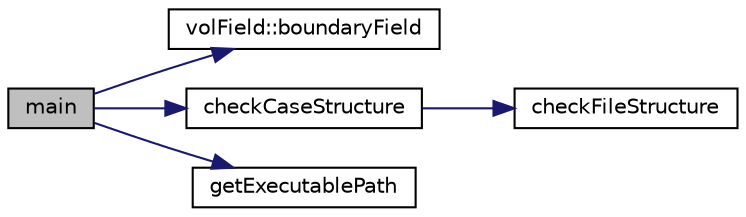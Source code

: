digraph "main"
{
 // LATEX_PDF_SIZE
  bgcolor="transparent";
  edge [fontname="Helvetica",fontsize="10",labelfontname="Helvetica",labelfontsize="10"];
  node [fontname="Helvetica",fontsize="10",shape=record];
  rankdir="LR";
  Node1 [label="main",height=0.2,width=0.4,color="black", fillcolor="grey75", style="filled", fontcolor="black",tooltip=" "];
  Node1 -> Node2 [color="midnightblue",fontsize="10",style="solid",fontname="Helvetica"];
  Node2 [label="volField::boundaryField",height=0.2,width=0.4,color="black",URL="$classvolField.html#af96d0a9ff9140ca20817e60fce7f219f",tooltip=" "];
  Node1 -> Node3 [color="midnightblue",fontsize="10",style="solid",fontname="Helvetica"];
  Node3 [label="checkCaseStructure",height=0.2,width=0.4,color="black",URL="$findFiles_8h.html#a924473ba56906ab40a658cf0f33ca7ae",tooltip=" "];
  Node3 -> Node4 [color="midnightblue",fontsize="10",style="solid",fontname="Helvetica"];
  Node4 [label="checkFileStructure",height=0.2,width=0.4,color="black",URL="$findFiles_8h.html#a6e27835a9493d60f6bef305ed892f63c",tooltip=" "];
  Node1 -> Node5 [color="midnightblue",fontsize="10",style="solid",fontname="Helvetica"];
  Node5 [label="getExecutablePath",height=0.2,width=0.4,color="black",URL="$findFiles_8h.html#a3594a48c55b18bcb4d789db199512bbc",tooltip=" "];
}
